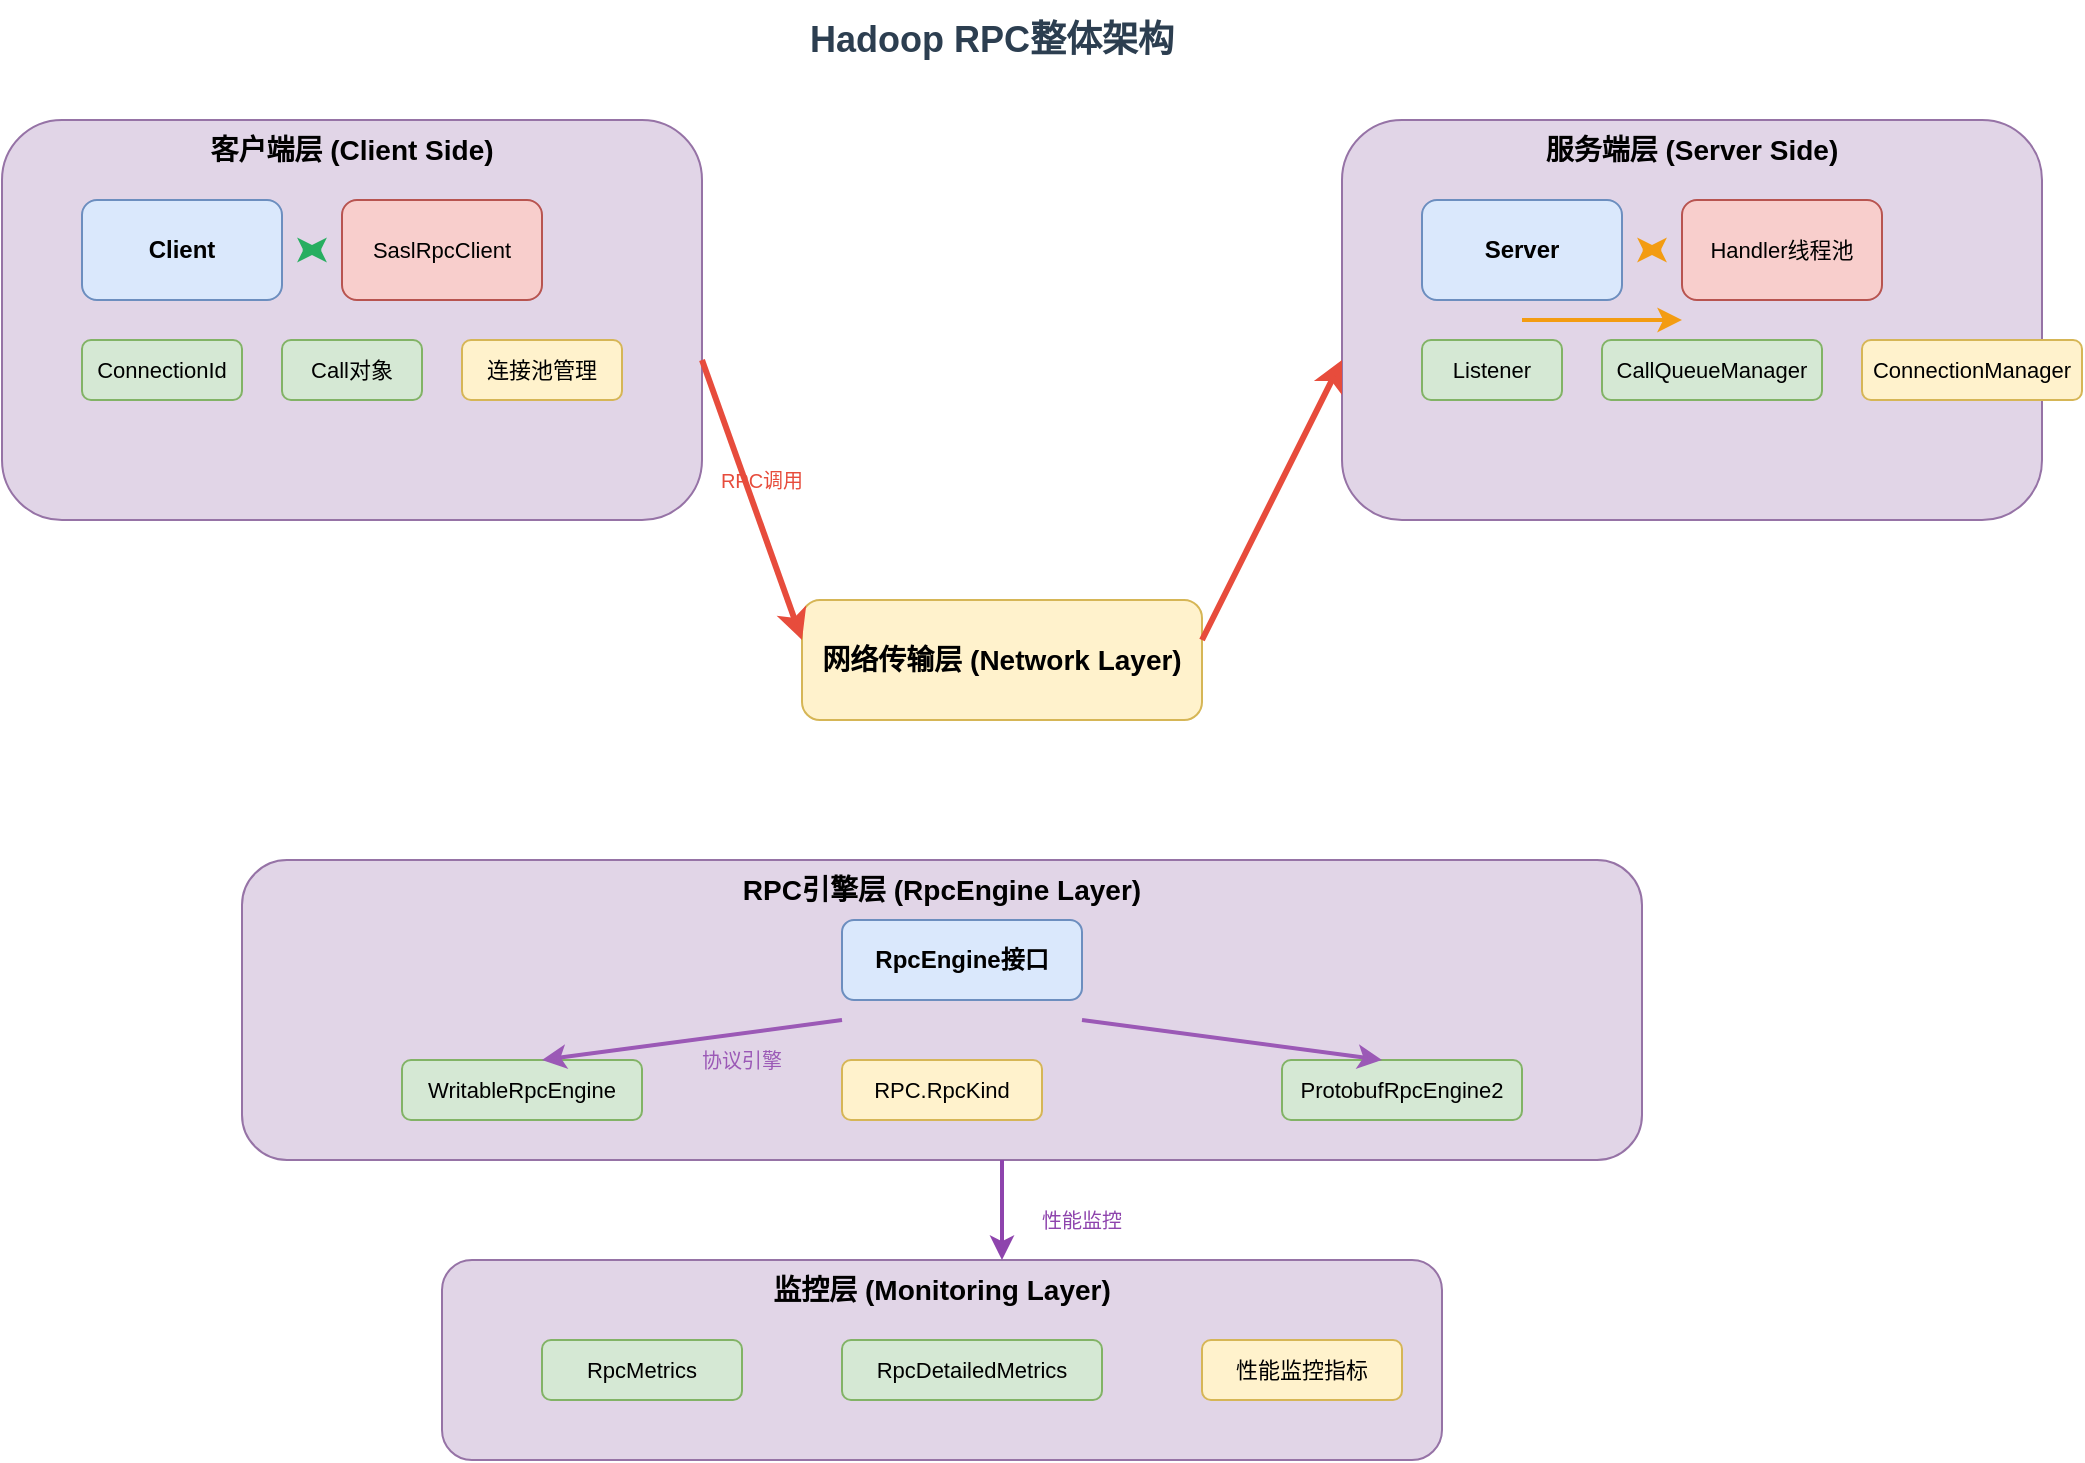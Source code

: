 <mxfile version="21.6.5" type="device">
  <diagram name="Hadoop RPC整体架构" id="hadoop-rpc-architecture">
    <mxGraphModel dx="1422" dy="794" grid="1" gridSize="10" guides="1" tooltips="1" connect="1" arrows="1" fold="1" page="1" pageScale="1" pageWidth="1169" pageHeight="827" math="0" shadow="0">
      <root>
        <mxCell id="0" />
        <mxCell id="1" parent="0" />
        
        <!-- 标题 -->
        <mxCell id="title" value="Hadoop RPC整体架构" style="text;html=1;strokeColor=none;fillColor=none;align=center;verticalAlign=middle;whiteSpace=wrap;rounded=0;fontSize=18;fontStyle=1;fontColor=#2c3e50;" vertex="1" parent="1">
          <mxGeometry x="450" y="20" width="250" height="40" as="geometry" />
        </mxCell>
        
        <!-- 客户端层 -->
        <mxCell id="client-layer" value="客户端层 (Client Side)" style="rounded=1;whiteSpace=wrap;html=1;fillColor=#e1d5e7;strokeColor=#9673a6;fontSize=14;fontStyle=1;verticalAlign=top;" vertex="1" parent="1">
          <mxGeometry x="80" y="80" width="350" height="200" as="geometry" />
        </mxCell>
        
        <!-- Client组件 -->
        <mxCell id="client" value="Client" style="rounded=1;whiteSpace=wrap;html=1;fillColor=#dae8fc;strokeColor=#6c8ebf;fontSize=12;fontStyle=1;" vertex="1" parent="1">
          <mxGeometry x="120" y="120" width="100" height="50" as="geometry" />
        </mxCell>
        
        <!-- ConnectionId -->
        <mxCell id="connection-id" value="ConnectionId" style="rounded=1;whiteSpace=wrap;html=1;fillColor=#d5e8d4;strokeColor=#82b366;fontSize=11;" vertex="1" parent="1">
          <mxGeometry x="120" y="190" width="80" height="30" as="geometry" />
        </mxCell>
        
        <!-- Call对象 -->
        <mxCell id="call-object" value="Call对象" style="rounded=1;whiteSpace=wrap;html=1;fillColor=#d5e8d4;strokeColor=#82b366;fontSize=11;" vertex="1" parent="1">
          <mxGeometry x="220" y="190" width="70" height="30" as="geometry" />
        </mxCell>
        
        <!-- SaslRpcClient -->
        <mxCell id="sasl-client" value="SaslRpcClient" style="rounded=1;whiteSpace=wrap;html=1;fillColor=#f8cecc;strokeColor=#b85450;fontSize=11;" vertex="1" parent="1">
          <mxGeometry x="250" y="120" width="100" height="50" as="geometry" />
        </mxCell>
        
        <!-- 连接池 -->
        <mxCell id="connection-pool" value="连接池管理" style="rounded=1;whiteSpace=wrap;html=1;fillColor=#fff2cc;strokeColor=#d6b656;fontSize=11;" vertex="1" parent="1">
          <mxGeometry x="310" y="190" width="80" height="30" as="geometry" />
        </mxCell>
        
        <!-- 网络传输层 -->
        <mxCell id="network-layer" value="网络传输层 (Network Layer)" style="rounded=1;whiteSpace=wrap;html=1;fillColor=#fff2cc;strokeColor=#d6b656;fontSize=14;fontStyle=1;verticalAlign=middle;" vertex="1" parent="1">
          <mxGeometry x="480" y="320" width="200" height="60" as="geometry" />
        </mxCell>
        
        <!-- 服务端层 -->
        <mxCell id="server-layer" value="服务端层 (Server Side)" style="rounded=1;whiteSpace=wrap;html=1;fillColor=#e1d5e7;strokeColor=#9673a6;fontSize=14;fontStyle=1;verticalAlign=top;" vertex="1" parent="1">
          <mxGeometry x="750" y="80" width="350" height="200" as="geometry" />
        </mxCell>
        
        <!-- Server组件 -->
        <mxCell id="server" value="Server" style="rounded=1;whiteSpace=wrap;html=1;fillColor=#dae8fc;strokeColor=#6c8ebf;fontSize=12;fontStyle=1;" vertex="1" parent="1">
          <mxGeometry x="790" y="120" width="100" height="50" as="geometry" />
        </mxCell>
        
        <!-- Listener -->
        <mxCell id="listener" value="Listener" style="rounded=1;whiteSpace=wrap;html=1;fillColor=#d5e8d4;strokeColor=#82b366;fontSize=11;" vertex="1" parent="1">
          <mxGeometry x="790" y="190" width="70" height="30" as="geometry" />
        </mxCell>
        
        <!-- CallQueueManager -->
        <mxCell id="call-queue" value="CallQueueManager" style="rounded=1;whiteSpace=wrap;html=1;fillColor=#d5e8d4;strokeColor=#82b366;fontSize=11;" vertex="1" parent="1">
          <mxGeometry x="880" y="190" width="110" height="30" as="geometry" />
        </mxCell>
        
        <!-- Handler线程池 -->
        <mxCell id="handler-pool" value="Handler线程池" style="rounded=1;whiteSpace=wrap;html=1;fillColor=#f8cecc;strokeColor=#b85450;fontSize=11;" vertex="1" parent="1">
          <mxGeometry x="920" y="120" width="100" height="50" as="geometry" />
        </mxCell>
        
        <!-- ConnectionManager -->
        <mxCell id="connection-mgr" value="ConnectionManager" style="rounded=1;whiteSpace=wrap;html=1;fillColor=#fff2cc;strokeColor=#d6b656;fontSize=11;" vertex="1" parent="1">
          <mxGeometry x="1010" y="190" width="110" height="30" as="geometry" />
        </mxCell>
        
        <!-- RPC引擎层 -->
        <mxCell id="engine-layer" value="RPC引擎层 (RpcEngine Layer)" style="rounded=1;whiteSpace=wrap;html=1;fillColor=#e1d5e7;strokeColor=#9673a6;fontSize=14;fontStyle=1;verticalAlign=top;" vertex="1" parent="1">
          <mxGeometry x="200" y="450" width="700" height="150" as="geometry" />
        </mxCell>
        
        <!-- RpcEngine接口 -->
        <mxCell id="rpc-engine" value="RpcEngine接口" style="rounded=1;whiteSpace=wrap;html=1;fillColor=#dae8fc;strokeColor=#6c8ebf;fontSize=12;fontStyle=1;" vertex="1" parent="1">
          <mxGeometry x="500" y="480" width="120" height="40" as="geometry" />
        </mxCell>
        
        <!-- WritableRpcEngine -->
        <mxCell id="writable-engine" value="WritableRpcEngine" style="rounded=1;whiteSpace=wrap;html=1;fillColor=#d5e8d4;strokeColor=#82b366;fontSize=11;" vertex="1" parent="1">
          <mxGeometry x="280" y="550" width="120" height="30" as="geometry" />
        </mxCell>
        
        <!-- ProtobufRpcEngine2 -->
        <mxCell id="protobuf-engine" value="ProtobufRpcEngine2" style="rounded=1;whiteSpace=wrap;html=1;fillColor=#d5e8d4;strokeColor=#82b366;fontSize=11;" vertex="1" parent="1">
          <mxGeometry x="720" y="550" width="120" height="30" as="geometry" />
        </mxCell>
        
        <!-- RPC.RpcKind -->
        <mxCell id="rpc-kind" value="RPC.RpcKind" style="rounded=1;whiteSpace=wrap;html=1;fillColor=#fff2cc;strokeColor=#d6b656;fontSize=11;" vertex="1" parent="1">
          <mxGeometry x="500" y="550" width="100" height="30" as="geometry" />
        </mxCell>
        
        <!-- 监控层 -->
        <mxCell id="monitoring-layer" value="监控层 (Monitoring Layer)" style="rounded=1;whiteSpace=wrap;html=1;fillColor=#e1d5e7;strokeColor=#9673a6;fontSize=14;fontStyle=1;verticalAlign=top;" vertex="1" parent="1">
          <mxGeometry x="300" y="650" width="500" height="100" as="geometry" />
        </mxCell>
        
        <!-- RpcMetrics -->
        <mxCell id="rpc-metrics" value="RpcMetrics" style="rounded=1;whiteSpace=wrap;html=1;fillColor=#d5e8d4;strokeColor=#82b366;fontSize=11;" vertex="1" parent="1">
          <mxGeometry x="350" y="690" width="100" height="30" as="geometry" />
        </mxCell>
        
        <!-- RpcDetailedMetrics -->
        <mxCell id="detailed-metrics" value="RpcDetailedMetrics" style="rounded=1;whiteSpace=wrap;html=1;fillColor=#d5e8d4;strokeColor=#82b366;fontSize=11;" vertex="1" parent="1">
          <mxGeometry x="500" y="690" width="130" height="30" as="geometry" />
        </mxCell>
        
        <!-- 性能监控 -->
        <mxCell id="perf-monitoring" value="性能监控指标" style="rounded=1;whiteSpace=wrap;html=1;fillColor=#fff2cc;strokeColor=#d6b656;fontSize=11;" vertex="1" parent="1">
          <mxGeometry x="680" y="690" width="100" height="30" as="geometry" />
        </mxCell>
        
        <!-- 连接线 -->
        <!-- 客户端内部连接 -->
        <mxCell id="client-conn1" value="" style="endArrow=classic;startArrow=classic;html=1;rounded=0;strokeWidth=2;strokeColor=#27ae60;" edge="1" parent="1">
          <mxGeometry width="50" height="50" relative="1" as="geometry">
            <mxPoint x="170" y="180" as="sourcePoint" />
            <mxPoint x="170" y="180" as="targetPoint" />
          </mxGeometry>
        </mxCell>
        
        <mxCell id="client-conn2" value="" style="endArrow=classic;startArrow=classic;html=1;rounded=0;strokeWidth=2;strokeColor=#27ae60;" edge="1" parent="1">
          <mxGeometry width="50" height="50" relative="1" as="geometry">
            <mxPoint x="230" y="145" as="sourcePoint" />
            <mxPoint x="240" y="145" as="targetPoint" />
          </mxGeometry>
        </mxCell>
        
        <!-- 服务端内部连接 -->
        <mxCell id="server-conn1" value="" style="endArrow=classic;startArrow=classic;html=1;rounded=0;strokeWidth=2;strokeColor=#f39c12;" edge="1" parent="1">
          <mxGeometry width="50" height="50" relative="1" as="geometry">
            <mxPoint x="900" y="145" as="sourcePoint" />
            <mxPoint x="910" y="145" as="targetPoint" />
          </mxGeometry>
        </mxCell>
        
        <mxCell id="server-conn2" value="" style="endArrow=classic;html=1;rounded=0;strokeWidth=2;strokeColor=#f39c12;" edge="1" parent="1">
          <mxGeometry width="50" height="50" relative="1" as="geometry">
            <mxPoint x="840" y="180" as="sourcePoint" />
            <mxPoint x="920" y="180" as="targetPoint" />
          </mxGeometry>
        </mxCell>
        
        <!-- 客户端到网络层 -->
        <mxCell id="client-to-network" value="" style="endArrow=classic;html=1;rounded=0;strokeWidth=3;strokeColor=#e74c3c;" edge="1" parent="1">
          <mxGeometry width="50" height="50" relative="1" as="geometry">
            <mxPoint x="430" y="200" as="sourcePoint" />
            <mxPoint x="480" y="340" as="targetPoint" />
          </mxGeometry>
        </mxCell>
        
        <!-- 网络层到服务端 -->
        <mxCell id="network-to-server" value="" style="endArrow=classic;html=1;rounded=0;strokeWidth=3;strokeColor=#e74c3c;" edge="1" parent="1">
          <mxGeometry width="50" height="50" relative="1" as="geometry">
            <mxPoint x="680" y="340" as="sourcePoint" />
            <mxPoint x="750" y="200" as="targetPoint" />
          </mxGeometry>
        </mxCell>
        
        <!-- RPC引擎连接 -->
        <mxCell id="engine-conn1" value="" style="endArrow=classic;html=1;rounded=0;strokeWidth=2;strokeColor=#9b59b6;" edge="1" parent="1">
          <mxGeometry width="50" height="50" relative="1" as="geometry">
            <mxPoint x="500" y="530" as="sourcePoint" />
            <mxPoint x="350" y="550" as="targetPoint" />
          </mxGeometry>
        </mxCell>
        
        <mxCell id="engine-conn2" value="" style="endArrow=classic;html=1;rounded=0;strokeWidth=2;strokeColor=#9b59b6;" edge="1" parent="1">
          <mxGeometry width="50" height="50" relative="1" as="geometry">
            <mxPoint x="620" y="530" as="sourcePoint" />
            <mxPoint x="770" y="550" as="targetPoint" />
          </mxGeometry>
        </mxCell>
        
        <!-- 到监控层的连接 -->
        <mxCell id="to-monitoring" value="" style="endArrow=classic;html=1;rounded=0;strokeWidth=2;strokeColor=#8e44ad;" edge="1" parent="1">
          <mxGeometry width="50" height="50" relative="1" as="geometry">
            <mxPoint x="580" y="600" as="sourcePoint" />
            <mxPoint x="580" y="650" as="targetPoint" />
          </mxGeometry>
        </mxCell>
        
        <!-- 标注 -->
        <mxCell id="label1" value="RPC调用" style="text;html=1;strokeColor=none;fillColor=none;align=center;verticalAlign=middle;whiteSpace=wrap;rounded=0;fontSize=10;fontColor=#e74c3c;" vertex="1" parent="1">
          <mxGeometry x="430" y="250" width="60" height="20" as="geometry" />
        </mxCell>
        
        <mxCell id="label2" value="协议引擎" style="text;html=1;strokeColor=none;fillColor=none;align=center;verticalAlign=middle;whiteSpace=wrap;rounded=0;fontSize=10;fontColor=#9b59b6;" vertex="1" parent="1">
          <mxGeometry x="420" y="540" width="60" height="20" as="geometry" />
        </mxCell>
        
        <mxCell id="label3" value="性能监控" style="text;html=1;strokeColor=none;fillColor=none;align=center;verticalAlign=middle;whiteSpace=wrap;rounded=0;fontSize=10;fontColor=#8e44ad;" vertex="1" parent="1">
          <mxGeometry x="590" y="620" width="60" height="20" as="geometry" />
        </mxCell>
        
      </root>
    </mxGraphModel>
  </diagram>
</mxfile>
